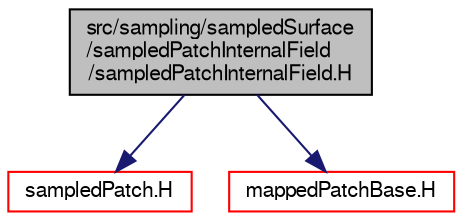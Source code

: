 digraph "src/sampling/sampledSurface/sampledPatchInternalField/sampledPatchInternalField.H"
{
  bgcolor="transparent";
  edge [fontname="FreeSans",fontsize="10",labelfontname="FreeSans",labelfontsize="10"];
  node [fontname="FreeSans",fontsize="10",shape=record];
  Node0 [label="src/sampling/sampledSurface\l/sampledPatchInternalField\l/sampledPatchInternalField.H",height=0.2,width=0.4,color="black", fillcolor="grey75", style="filled", fontcolor="black"];
  Node0 -> Node1 [color="midnightblue",fontsize="10",style="solid",fontname="FreeSans"];
  Node1 [label="sampledPatch.H",height=0.2,width=0.4,color="red",URL="$a14750.html"];
  Node0 -> Node338 [color="midnightblue",fontsize="10",style="solid",fontname="FreeSans"];
  Node338 [label="mappedPatchBase.H",height=0.2,width=0.4,color="red",URL="$a07595.html"];
}
